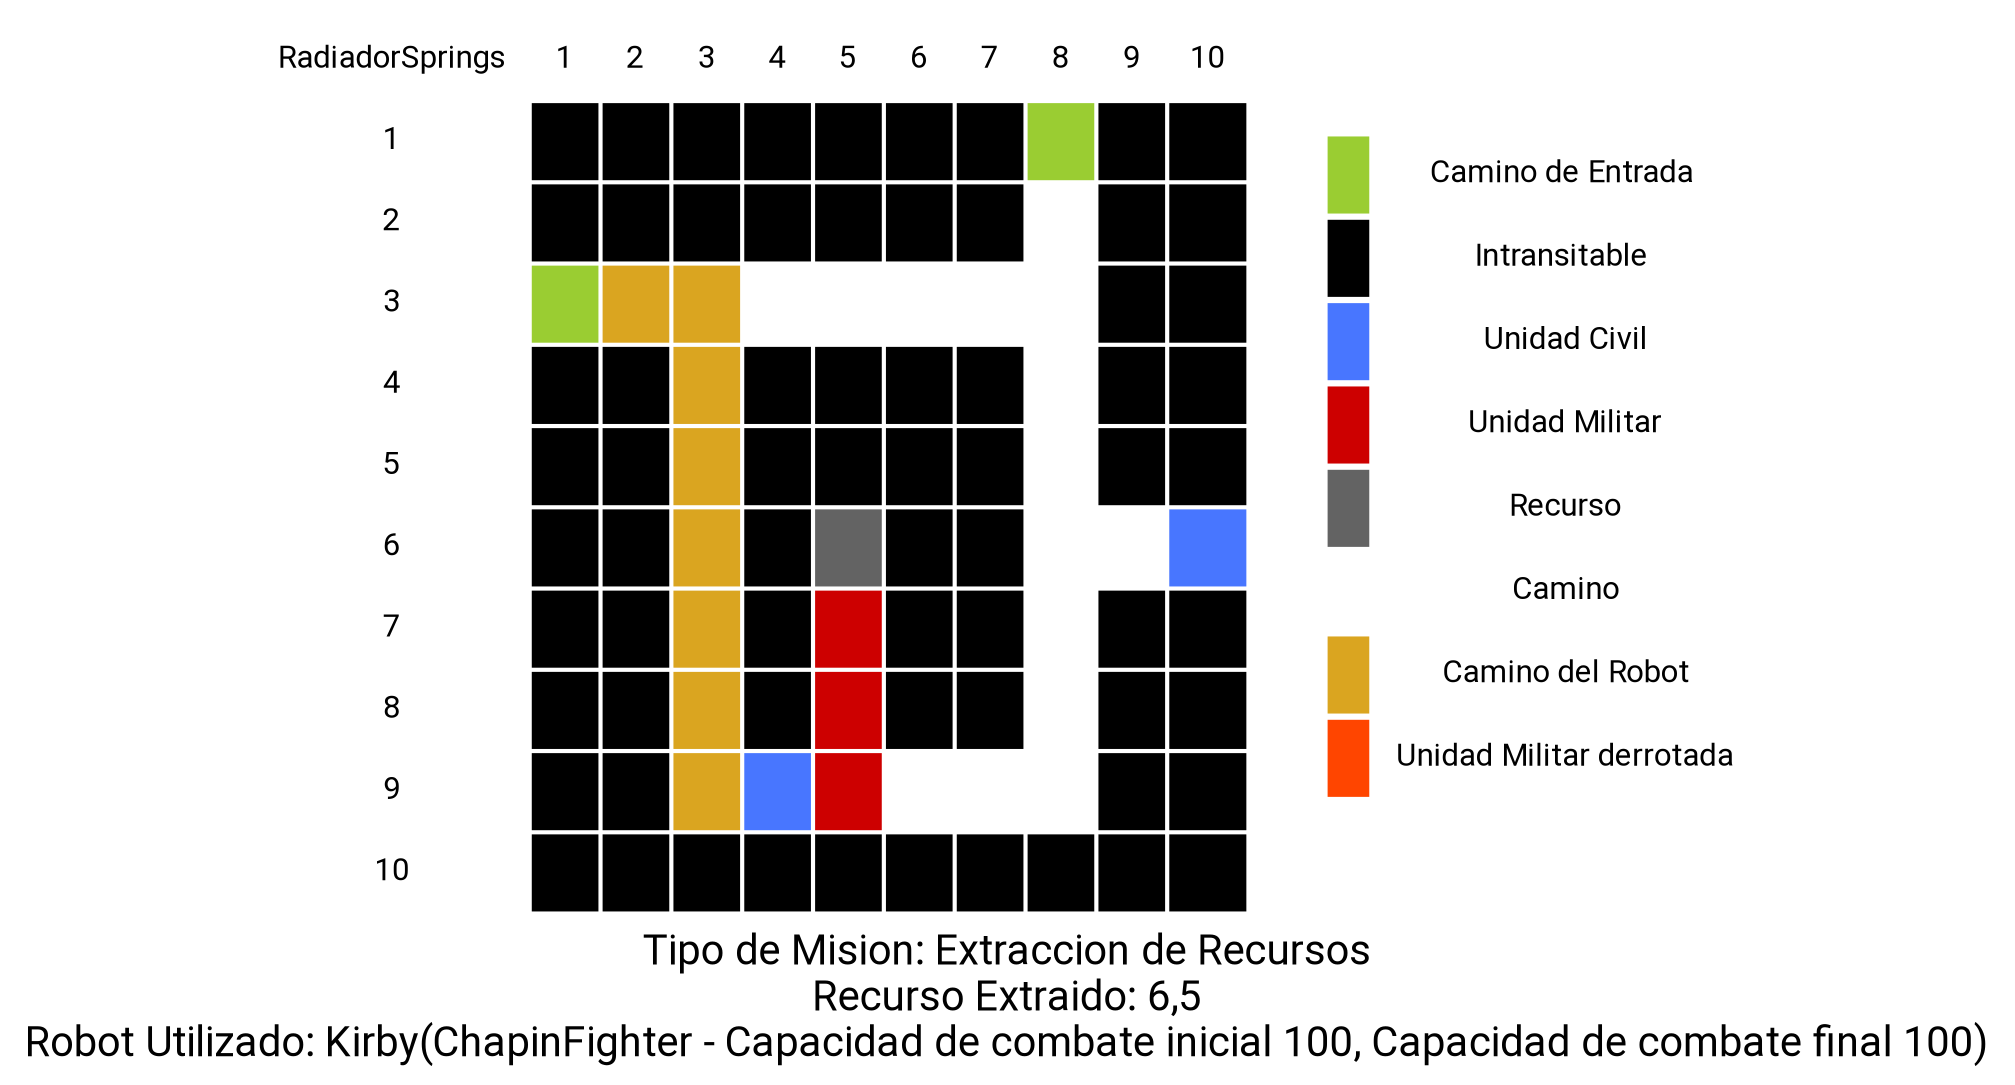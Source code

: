 digraph structs {
	node [shape=plaintext]
	patron [fontname="Roboto Condensed"fontsize="15pt", label=<
<TABLE BORDER="0" CELLBORDER="0" CELLSPACING="2" CELLPADDING="10">
<TR>
    <TD border="0">RadiadorSprings</TD><TD border="0">1</TD><TD border="0">2</TD><TD border="0">3</TD><TD border="0">4</TD><TD border="0">5</TD><TD border="0">6</TD><TD border="0">7</TD><TD border="0">8</TD><TD border="0">9</TD><TD border="0">10</TD>
</TR>
<TR>
        <TD border="0">1</TD>
<TD bgcolor="black">   </TD>
<TD bgcolor="black">   </TD>
<TD bgcolor="black">   </TD>
<TD bgcolor="black">   </TD>
<TD bgcolor="black">   </TD>
<TD bgcolor="black">   </TD>
<TD bgcolor="black">   </TD>
<TD bgcolor="yellowgreen">   </TD>
<TD bgcolor="black">   </TD>
<TD bgcolor="black">   </TD></TR>
<TR>
        <TD border="0">2</TD>
<TD bgcolor="black">   </TD>
<TD bgcolor="black">   </TD>
<TD bgcolor="black">   </TD>
<TD bgcolor="black">   </TD>
<TD bgcolor="black">   </TD>
<TD bgcolor="black">   </TD>
<TD bgcolor="black">   </TD>
<TD>   </TD>
<TD bgcolor="black">   </TD>
<TD bgcolor="black">   </TD></TR>
<TR>
        <TD border="0">3</TD>
<TD bgcolor="yellowgreen">   </TD>
<TD bgcolor="goldenrod">   </TD>
<TD bgcolor="goldenrod">   </TD>
<TD>   </TD>
<TD>   </TD>
<TD>   </TD>
<TD>   </TD>
<TD>   </TD>
<TD bgcolor="black">   </TD>
<TD bgcolor="black">   </TD></TR>
<TR>
        <TD border="0">4</TD>
<TD bgcolor="black">   </TD>
<TD bgcolor="black">   </TD>
<TD bgcolor="goldenrod">   </TD>
<TD bgcolor="black">   </TD>
<TD bgcolor="black">   </TD>
<TD bgcolor="black">   </TD>
<TD bgcolor="black">   </TD>
<TD>   </TD>
<TD bgcolor="black">   </TD>
<TD bgcolor="black">   </TD></TR>
<TR>
        <TD border="0">5</TD>
<TD bgcolor="black">   </TD>
<TD bgcolor="black">   </TD>
<TD bgcolor="goldenrod">   </TD>
<TD bgcolor="black">   </TD>
<TD bgcolor="black">   </TD>
<TD bgcolor="black">   </TD>
<TD bgcolor="black">   </TD>
<TD>   </TD>
<TD bgcolor="black">   </TD>
<TD bgcolor="black">   </TD></TR>
<TR>
        <TD border="0">6</TD>
<TD bgcolor="black">   </TD>
<TD bgcolor="black">   </TD>
<TD bgcolor="goldenrod">   </TD>
<TD bgcolor="black">   </TD>
<TD bgcolor="grey39">   </TD>
<TD bgcolor="black">   </TD>
<TD bgcolor="black">   </TD>
<TD>   </TD>
<TD>   </TD>
<TD bgcolor="royalblue1">   </TD></TR>
<TR>
        <TD border="0">7</TD>
<TD bgcolor="black">   </TD>
<TD bgcolor="black">   </TD>
<TD bgcolor="goldenrod">   </TD>
<TD bgcolor="black">   </TD>
<TD bgcolor="red3">   </TD>
<TD bgcolor="black">   </TD>
<TD bgcolor="black">   </TD>
<TD>   </TD>
<TD bgcolor="black">   </TD>
<TD bgcolor="black">   </TD></TR>
<TR>
        <TD border="0">8</TD>
<TD bgcolor="black">   </TD>
<TD bgcolor="black">   </TD>
<TD bgcolor="goldenrod">   </TD>
<TD bgcolor="black">   </TD>
<TD bgcolor="red3">   </TD>
<TD bgcolor="black">   </TD>
<TD bgcolor="black">   </TD>
<TD>   </TD>
<TD bgcolor="black">   </TD>
<TD bgcolor="black">   </TD></TR>
<TR>
        <TD border="0">9</TD>
<TD bgcolor="black">   </TD>
<TD bgcolor="black">   </TD>
<TD bgcolor="goldenrod">   </TD>
<TD bgcolor="royalblue1">   </TD>
<TD bgcolor="red3">   </TD>
<TD>   </TD>
<TD>   </TD>
<TD>   </TD>
<TD bgcolor="black">   </TD>
<TD bgcolor="black">   </TD></TR>
<TR>
        <TD border="0">10</TD>
<TD bgcolor="black">   </TD>
<TD bgcolor="black">   </TD>
<TD bgcolor="black">   </TD>
<TD bgcolor="black">   </TD>
<TD bgcolor="black">   </TD>
<TD bgcolor="black">   </TD>
<TD bgcolor="black">   </TD>
<TD bgcolor="black">   </TD>
<TD bgcolor="black">   </TD>
<TD bgcolor="black">   </TD></TR></TABLE>>]fontname="Roboto Condensed"fontsize="20pt"label="Tipo de Mision: Extraccion de Recursos\nRecurso Extraido: 6,5\nRobot Utilizado: Kirby(ChapinFighter - Capacidad de combate inicial 100, Capacidad de combate final 100)"
info1[fontname="Roboto Condensed"fontsize="15pt", label=<
<TABLE BORDER="0" CELLBORDER="0" CELLSPACING="3" CELLPADDING="10">
<TR>
    <TD border="0" bgcolor="yellowgreen"></TD> 
    <TD border="0">Camino de Entrada </TD> 
</TR>
<TR>
    <TD border="0" bgcolor="black"></TD> 
    <TD border="0">Intransitable </TD> 
</TR>
<TR>
    <TD border="0" bgcolor="royalblue1"></TD> 
    <TD border="0">Unidad Civil</TD> 
</TR>
<TR>
    <TD border="0" bgcolor="red3"></TD> 
    <TD border="0">Unidad Militar</TD> 
</TR>
<TR>
    <TD border="0" bgcolor="grey39"></TD> 
    <TD border="0">Recurso</TD> 
</TR>
<TR>
    <TD border="0" bgcolor="white"></TD> 
    <TD border="0">Camino</TD> 
</TR>
<TR>
    <TD border="0" bgcolor="goldenrod"></TD> 
    <TD border="0">Camino del Robot</TD> 
</TR>
<TR>
    <TD border="0" bgcolor="orangered"></TD> 
    <TD border="0">Unidad Militar derrotada</TD> 
</TR>
</TABLE>>]
}